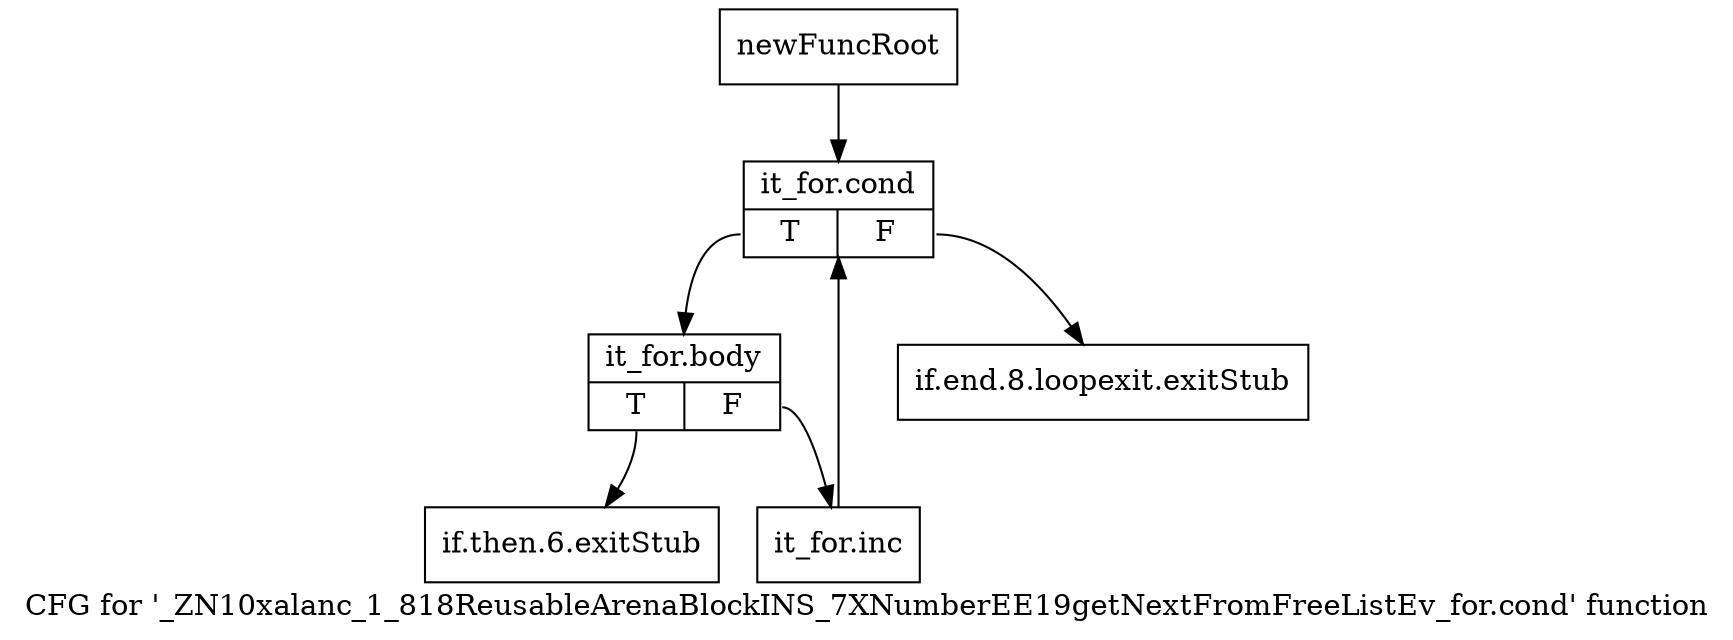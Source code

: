 digraph "CFG for '_ZN10xalanc_1_818ReusableArenaBlockINS_7XNumberEE19getNextFromFreeListEv_for.cond' function" {
	label="CFG for '_ZN10xalanc_1_818ReusableArenaBlockINS_7XNumberEE19getNextFromFreeListEv_for.cond' function";

	Node0x9e1afc0 [shape=record,label="{newFuncRoot}"];
	Node0x9e1afc0 -> Node0x9e1b0b0;
	Node0x9e1b010 [shape=record,label="{if.end.8.loopexit.exitStub}"];
	Node0x9e1b060 [shape=record,label="{if.then.6.exitStub}"];
	Node0x9e1b0b0 [shape=record,label="{it_for.cond|{<s0>T|<s1>F}}"];
	Node0x9e1b0b0:s0 -> Node0x9e1b100;
	Node0x9e1b0b0:s1 -> Node0x9e1b010;
	Node0x9e1b100 [shape=record,label="{it_for.body|{<s0>T|<s1>F}}"];
	Node0x9e1b100:s0 -> Node0x9e1b060;
	Node0x9e1b100:s1 -> Node0x9e1b150;
	Node0x9e1b150 [shape=record,label="{it_for.inc}"];
	Node0x9e1b150 -> Node0x9e1b0b0;
}
